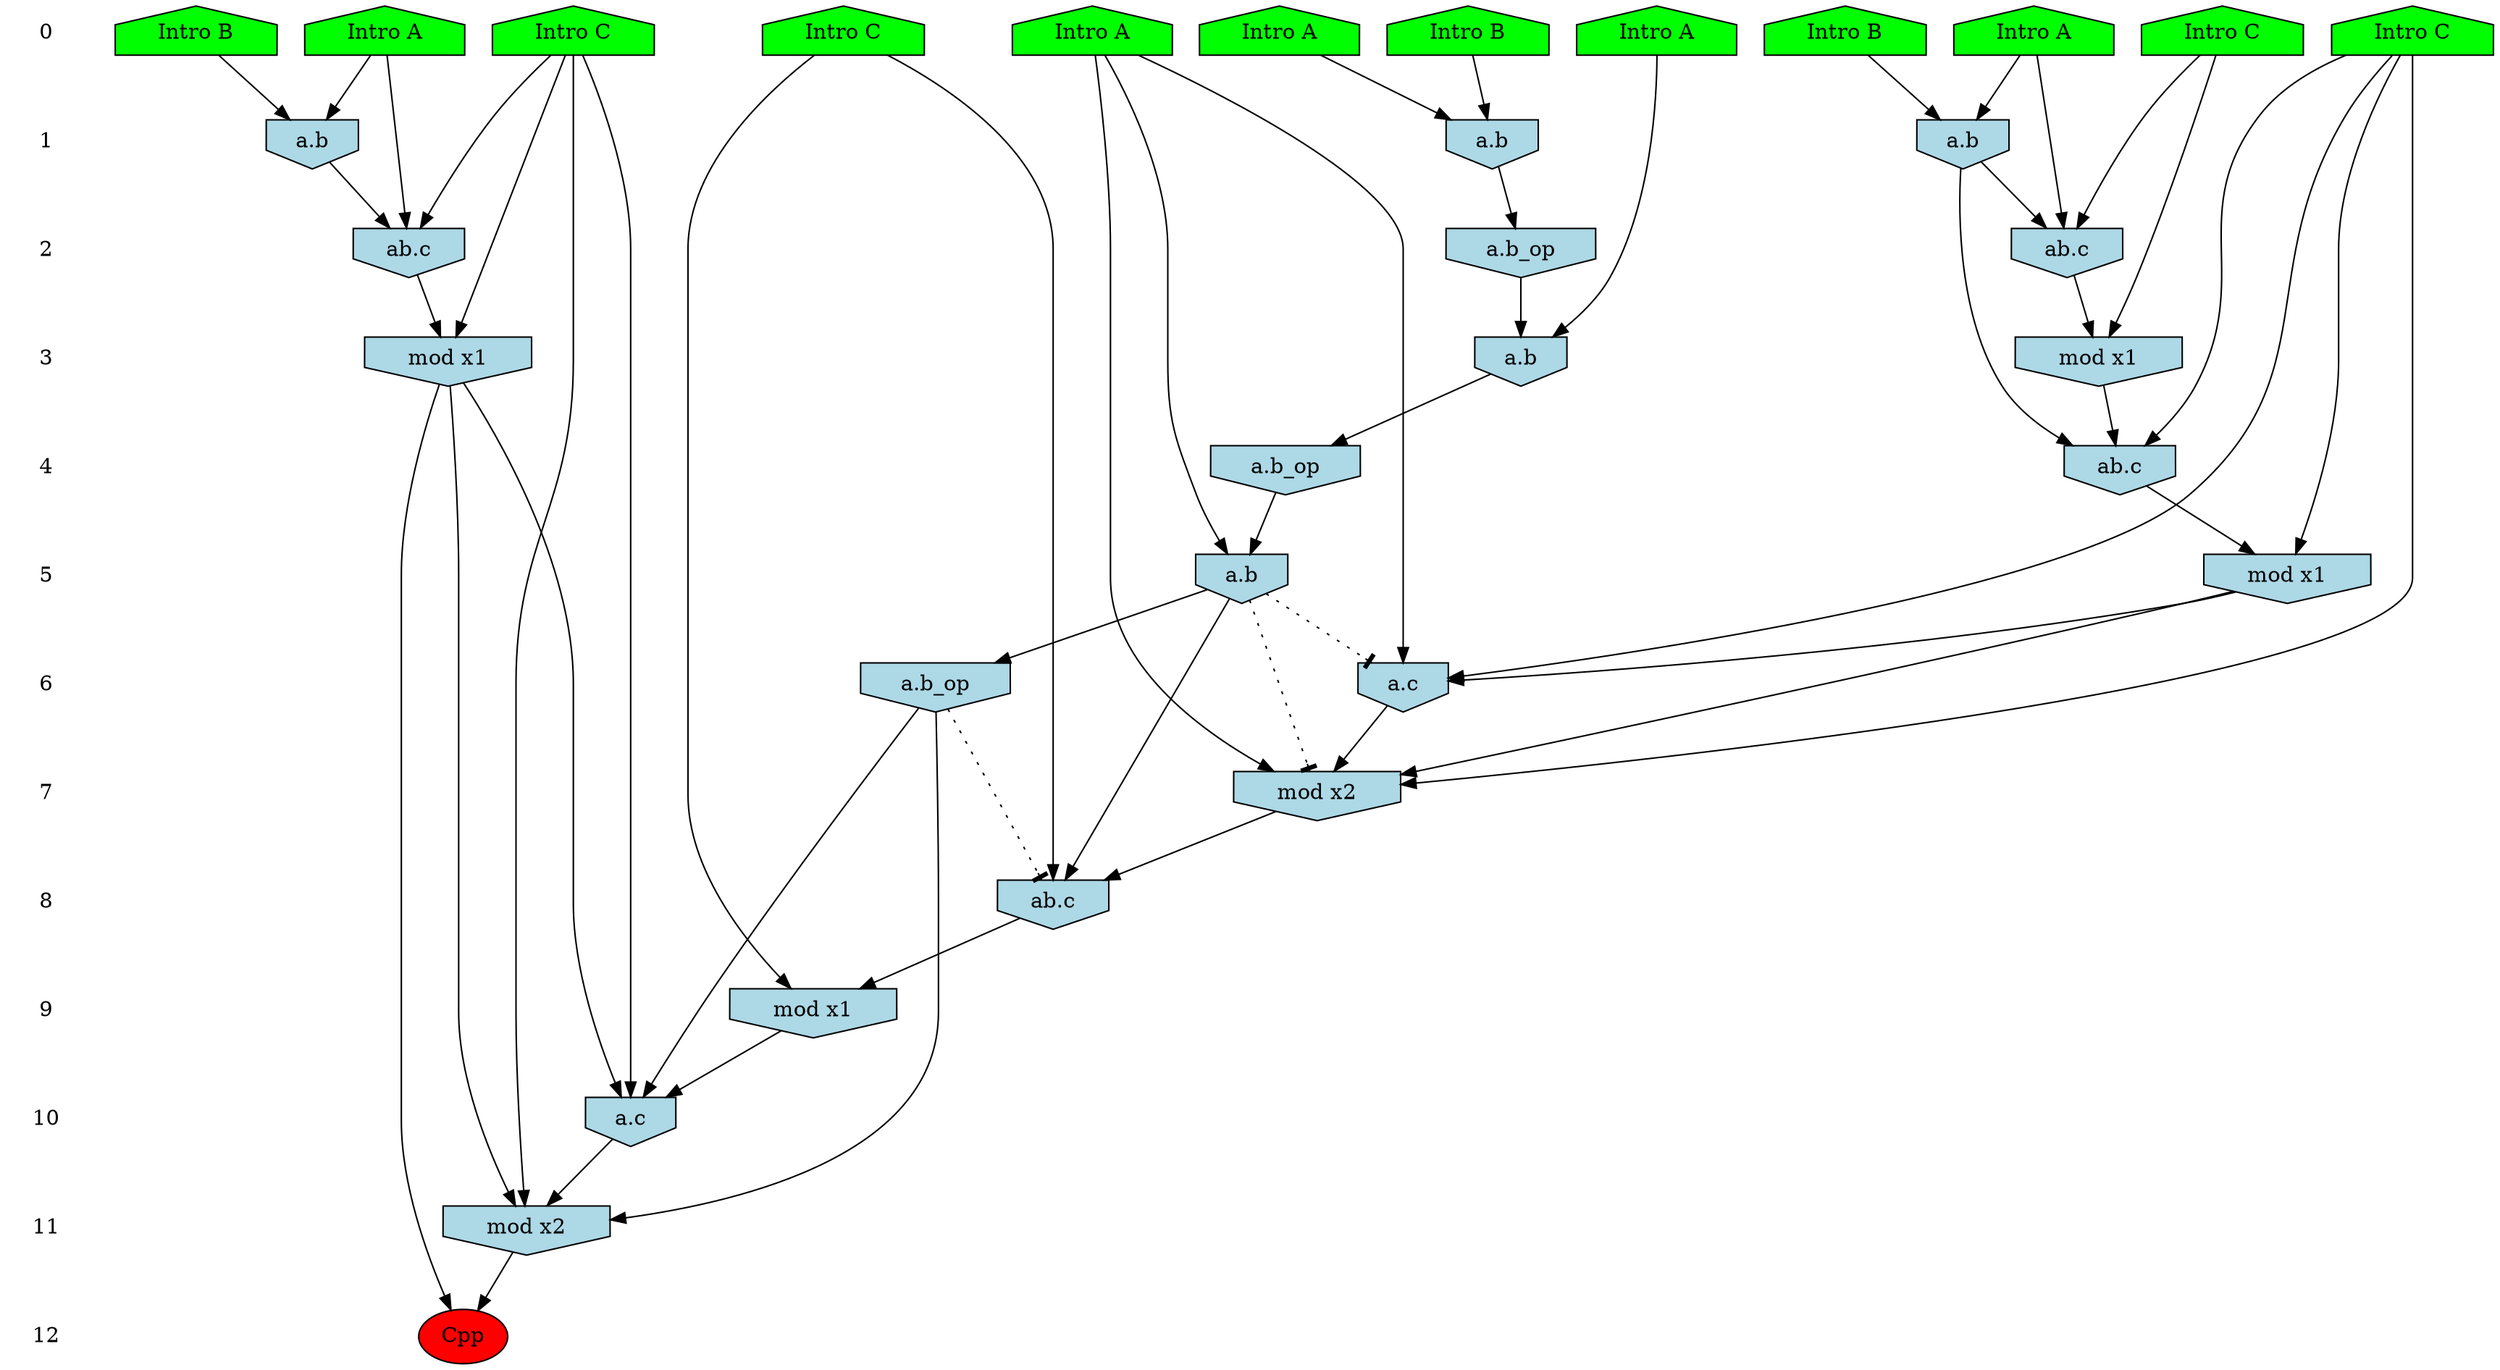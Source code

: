 /* Compression of 1 causal flows obtained in average at 1.784422E+01 t.u */
/* Compressed causal flows were: [3164] */
digraph G{
 ranksep=.5 ; 
{ rank = same ; "0" [shape=plaintext] ; node_1 [label ="Intro B", shape=house, style=filled, fillcolor=green] ;
node_2 [label ="Intro B", shape=house, style=filled, fillcolor=green] ;
node_3 [label ="Intro A", shape=house, style=filled, fillcolor=green] ;
node_4 [label ="Intro B", shape=house, style=filled, fillcolor=green] ;
node_5 [label ="Intro A", shape=house, style=filled, fillcolor=green] ;
node_6 [label ="Intro A", shape=house, style=filled, fillcolor=green] ;
node_7 [label ="Intro A", shape=house, style=filled, fillcolor=green] ;
node_8 [label ="Intro A", shape=house, style=filled, fillcolor=green] ;
node_9 [label ="Intro C", shape=house, style=filled, fillcolor=green] ;
node_10 [label ="Intro C", shape=house, style=filled, fillcolor=green] ;
node_11 [label ="Intro C", shape=house, style=filled, fillcolor=green] ;
node_12 [label ="Intro C", shape=house, style=filled, fillcolor=green] ;
}
{ rank = same ; "1" [shape=plaintext] ; node_13 [label="a.b", shape=invhouse, style=filled, fillcolor = lightblue] ;
node_17 [label="a.b", shape=invhouse, style=filled, fillcolor = lightblue] ;
node_18 [label="a.b", shape=invhouse, style=filled, fillcolor = lightblue] ;
}
{ rank = same ; "2" [shape=plaintext] ; node_14 [label="a.b_op", shape=invhouse, style=filled, fillcolor = lightblue] ;
node_19 [label="ab.c", shape=invhouse, style=filled, fillcolor = lightblue] ;
node_20 [label="ab.c", shape=invhouse, style=filled, fillcolor = lightblue] ;
}
{ rank = same ; "3" [shape=plaintext] ; node_15 [label="a.b", shape=invhouse, style=filled, fillcolor = lightblue] ;
node_21 [label="mod x1", shape=invhouse, style=filled, fillcolor = lightblue] ;
node_22 [label="mod x1", shape=invhouse, style=filled, fillcolor = lightblue] ;
}
{ rank = same ; "4" [shape=plaintext] ; node_16 [label="a.b_op", shape=invhouse, style=filled, fillcolor = lightblue] ;
node_23 [label="ab.c", shape=invhouse, style=filled, fillcolor = lightblue] ;
}
{ rank = same ; "5" [shape=plaintext] ; node_24 [label="mod x1", shape=invhouse, style=filled, fillcolor = lightblue] ;
node_27 [label="a.b", shape=invhouse, style=filled, fillcolor = lightblue] ;
}
{ rank = same ; "6" [shape=plaintext] ; node_25 [label="a.c", shape=invhouse, style=filled, fillcolor = lightblue] ;
node_30 [label="a.b_op", shape=invhouse, style=filled, fillcolor = lightblue] ;
}
{ rank = same ; "7" [shape=plaintext] ; node_26 [label="mod x2", shape=invhouse, style=filled, fillcolor = lightblue] ;
}
{ rank = same ; "8" [shape=plaintext] ; node_28 [label="ab.c", shape=invhouse, style=filled, fillcolor = lightblue] ;
}
{ rank = same ; "9" [shape=plaintext] ; node_29 [label="mod x1", shape=invhouse, style=filled, fillcolor = lightblue] ;
}
{ rank = same ; "10" [shape=plaintext] ; node_31 [label="a.c", shape=invhouse, style=filled, fillcolor = lightblue] ;
}
{ rank = same ; "11" [shape=plaintext] ; node_32 [label="mod x2", shape=invhouse, style=filled, fillcolor = lightblue] ;
}
{ rank = same ; "12" [shape=plaintext] ; node_33 [label ="Cpp", style=filled, fillcolor=red] ;
}
"0" -> "1" [style="invis"]; 
"1" -> "2" [style="invis"]; 
"2" -> "3" [style="invis"]; 
"3" -> "4" [style="invis"]; 
"4" -> "5" [style="invis"]; 
"5" -> "6" [style="invis"]; 
"6" -> "7" [style="invis"]; 
"7" -> "8" [style="invis"]; 
"8" -> "9" [style="invis"]; 
"9" -> "10" [style="invis"]; 
"10" -> "11" [style="invis"]; 
"11" -> "12" [style="invis"]; 
node_4 -> node_13
node_7 -> node_13
node_13 -> node_14
node_6 -> node_15
node_14 -> node_15
node_15 -> node_16
node_1 -> node_17
node_8 -> node_17
node_2 -> node_18
node_3 -> node_18
node_3 -> node_19
node_9 -> node_19
node_18 -> node_19
node_8 -> node_20
node_10 -> node_20
node_17 -> node_20
node_9 -> node_21
node_19 -> node_21
node_10 -> node_22
node_20 -> node_22
node_11 -> node_23
node_18 -> node_23
node_21 -> node_23
node_11 -> node_24
node_23 -> node_24
node_5 -> node_25
node_11 -> node_25
node_24 -> node_25
node_5 -> node_26
node_11 -> node_26
node_24 -> node_26
node_25 -> node_26
node_5 -> node_27
node_16 -> node_27
node_12 -> node_28
node_26 -> node_28
node_27 -> node_28
node_12 -> node_29
node_28 -> node_29
node_27 -> node_30
node_10 -> node_31
node_22 -> node_31
node_29 -> node_31
node_30 -> node_31
node_10 -> node_32
node_22 -> node_32
node_30 -> node_32
node_31 -> node_32
node_22 -> node_33
node_32 -> node_33
node_27 -> node_26 [style=dotted, arrowhead = tee] 
node_27 -> node_25 [style=dotted, arrowhead = tee] 
node_30 -> node_28 [style=dotted, arrowhead = tee] 
}
/*
 Dot generation time: 0.000152
*/